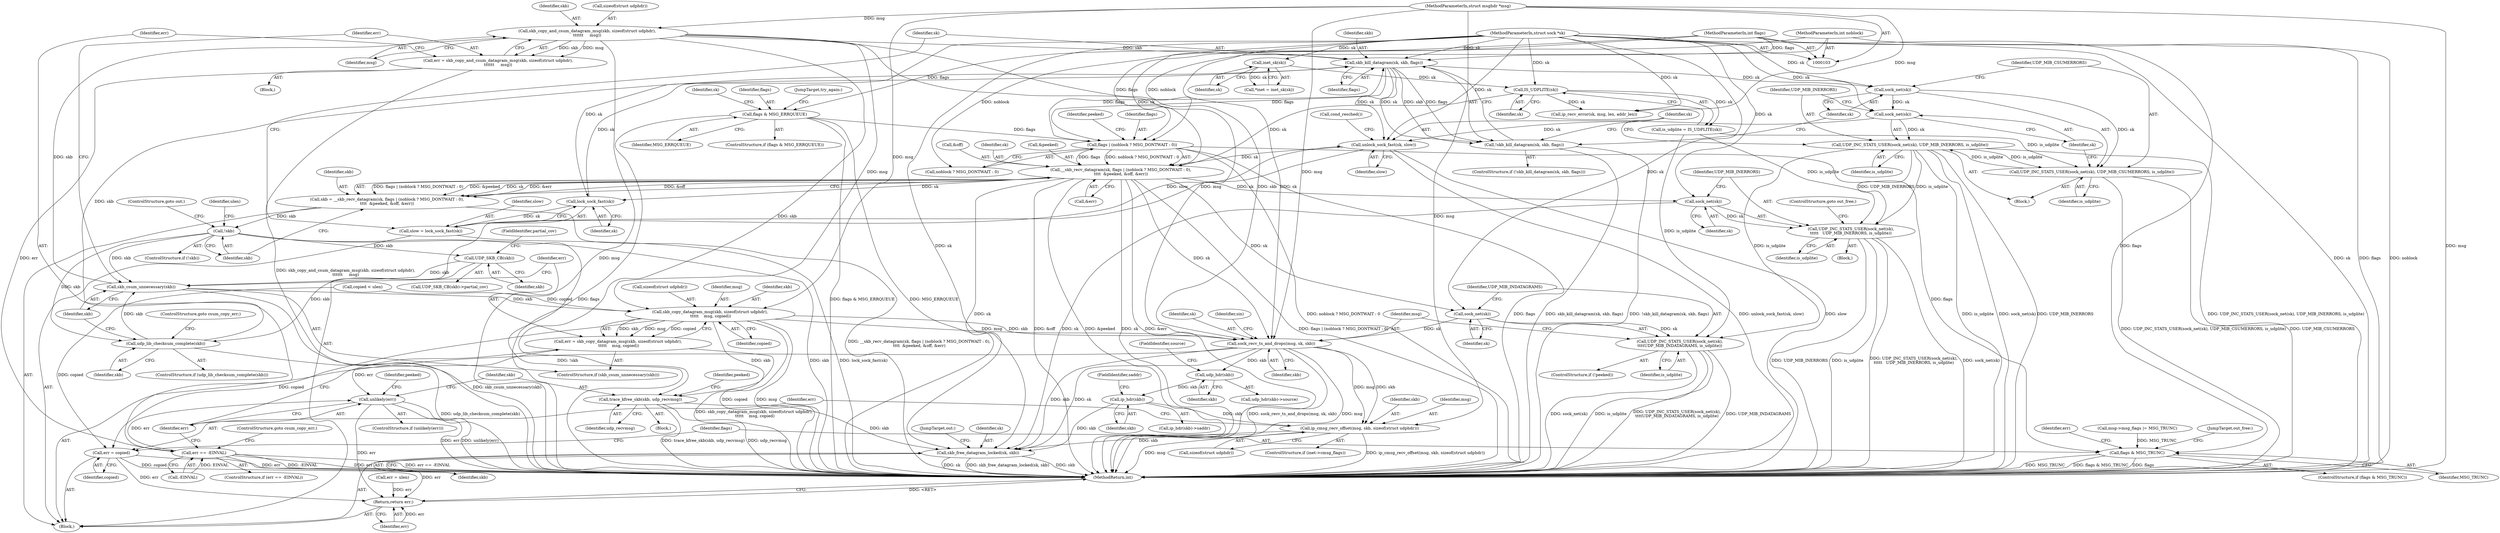 digraph "1_linux_197c949e7798fbf28cfadc69d9ca0c2abbf93191@API" {
"1000219" [label="(Call,skb_copy_and_csum_datagram_msg(skb, sizeof(struct udphdr),\n\t\t\t\t\t\t     msg))"];
"1000205" [label="(Call,skb_csum_unnecessary(skb))"];
"1000159" [label="(Call,!skb)"];
"1000142" [label="(Call,skb = __skb_recv_datagram(sk, flags | (noblock ? MSG_DONTWAIT : 0),\n\t\t\t\t  &peeked, &off, &err))"];
"1000144" [label="(Call,__skb_recv_datagram(sk, flags | (noblock ? MSG_DONTWAIT : 0),\n\t\t\t\t  &peeked, &off, &err))"];
"1000128" [label="(Call,IS_UDPLITE(sk))"];
"1000114" [label="(Call,inet_sk(sk))"];
"1000104" [label="(MethodParameterIn,struct sock *sk)"];
"1000353" [label="(Call,unlock_sock_fast(sk, slow))"];
"1000338" [label="(Call,skb_kill_datagram(sk, skb, flags))"];
"1000334" [label="(Call,lock_sock_fast(sk))"];
"1000219" [label="(Call,skb_copy_and_csum_datagram_msg(skb, sizeof(struct udphdr),\n\t\t\t\t\t\t     msg))"];
"1000105" [label="(MethodParameterIn,struct msghdr *msg)"];
"1000201" [label="(Call,udp_lib_checksum_complete(skb))"];
"1000196" [label="(Call,UDP_SKB_CB(skb))"];
"1000146" [label="(Call,flags | (noblock ? MSG_DONTWAIT : 0))"];
"1000132" [label="(Call,flags & MSG_ERRQUEUE)"];
"1000108" [label="(MethodParameterIn,int flags)"];
"1000107" [label="(MethodParameterIn,int noblock)"];
"1000349" [label="(Call,sock_net(sk))"];
"1000344" [label="(Call,sock_net(sk))"];
"1000332" [label="(Call,slow = lock_sock_fast(sk))"];
"1000209" [label="(Call,skb_copy_datagram_msg(skb, sizeof(struct udphdr),\n \t\t\t\t\t    msg, copied))"];
"1000207" [label="(Call,err = skb_copy_datagram_msg(skb, sizeof(struct udphdr),\n \t\t\t\t\t    msg, copied))"];
"1000231" [label="(Call,unlikely(err))"];
"1000329" [label="(Return,return err;)"];
"1000234" [label="(Call,trace_kfree_skb(skb, udp_recvmsg))"];
"1000325" [label="(Call,skb_free_datagram_locked(sk, skb))"];
"1000260" [label="(Call,sock_recv_ts_and_drops(msg, sk, skb))"];
"1000277" [label="(Call,udp_hdr(skb))"];
"1000287" [label="(Call,ip_hdr(skb))"];
"1000309" [label="(Call,ip_cmsg_recv_offset(msg, skb, sizeof(struct udphdr)))"];
"1000314" [label="(Call,err = copied)"];
"1000217" [label="(Call,err = skb_copy_and_csum_datagram_msg(skb, sizeof(struct udphdr),\n\t\t\t\t\t\t     msg))"];
"1000225" [label="(Call,err == -EINVAL)"];
"1000247" [label="(Call,sock_net(sk))"];
"1000246" [label="(Call,UDP_INC_STATS_USER(sock_net(sk),\n\t\t\t\t\t   UDP_MIB_INERRORS, is_udplite))"];
"1000256" [label="(Call,sock_net(sk))"];
"1000255" [label="(Call,UDP_INC_STATS_USER(sock_net(sk),\n\t\t\t\tUDP_MIB_INDATAGRAMS, is_udplite))"];
"1000318" [label="(Call,flags & MSG_TRUNC)"];
"1000337" [label="(Call,!skb_kill_datagram(sk, skb, flags))"];
"1000343" [label="(Call,UDP_INC_STATS_USER(sock_net(sk), UDP_MIB_CSUMERRORS, is_udplite))"];
"1000348" [label="(Call,UDP_INC_STATS_USER(sock_net(sk), UDP_MIB_INERRORS, is_udplite))"];
"1000334" [label="(Call,lock_sock_fast(sk))"];
"1000246" [label="(Call,UDP_INC_STATS_USER(sock_net(sk),\n\t\t\t\t\t   UDP_MIB_INERRORS, is_udplite))"];
"1000354" [label="(Identifier,sk)"];
"1000195" [label="(Call,UDP_SKB_CB(skb)->partial_cov)"];
"1000249" [label="(Identifier,UDP_MIB_INERRORS)"];
"1000142" [label="(Call,skb = __skb_recv_datagram(sk, flags | (noblock ? MSG_DONTWAIT : 0),\n\t\t\t\t  &peeked, &off, &err))"];
"1000363" [label="(MethodReturn,int)"];
"1000105" [label="(MethodParameterIn,struct msghdr *msg)"];
"1000314" [label="(Call,err = copied)"];
"1000153" [label="(Identifier,peeked)"];
"1000330" [label="(Identifier,err)"];
"1000235" [label="(Identifier,skb)"];
"1000251" [label="(ControlStructure,goto out_free;)"];
"1000258" [label="(Identifier,UDP_MIB_INDATAGRAMS)"];
"1000317" [label="(ControlStructure,if (flags & MSG_TRUNC))"];
"1000192" [label="(Call,copied < ulen)"];
"1000216" [label="(Block,)"];
"1000351" [label="(Identifier,UDP_MIB_INERRORS)"];
"1000239" [label="(Identifier,peeked)"];
"1000257" [label="(Identifier,sk)"];
"1000112" [label="(Call,*inet = inet_sk(sk))"];
"1000198" [label="(FieldIdentifier,partial_cov)"];
"1000145" [label="(Identifier,sk)"];
"1000340" [label="(Identifier,skb)"];
"1000342" [label="(Block,)"];
"1000276" [label="(Call,udp_hdr(skb)->source)"];
"1000104" [label="(MethodParameterIn,struct sock *sk)"];
"1000345" [label="(Identifier,sk)"];
"1000318" [label="(Call,flags & MSG_TRUNC)"];
"1000236" [label="(Identifier,udp_recvmsg)"];
"1000328" [label="(JumpTarget,out:)"];
"1000217" [label="(Call,err = skb_copy_and_csum_datagram_msg(skb, sizeof(struct udphdr),\n\t\t\t\t\t\t     msg))"];
"1000114" [label="(Call,inet_sk(sk))"];
"1000277" [label="(Call,udp_hdr(skb))"];
"1000335" [label="(Identifier,sk)"];
"1000213" [label="(Identifier,msg)"];
"1000210" [label="(Identifier,skb)"];
"1000350" [label="(Identifier,sk)"];
"1000226" [label="(Identifier,err)"];
"1000320" [label="(Identifier,MSG_TRUNC)"];
"1000344" [label="(Call,sock_net(sk))"];
"1000259" [label="(Identifier,is_udplite)"];
"1000141" [label="(JumpTarget,try_again:)"];
"1000156" [label="(Call,&err)"];
"1000108" [label="(MethodParameterIn,int flags)"];
"1000163" [label="(Identifier,ulen)"];
"1000265" [label="(Identifier,sin)"];
"1000261" [label="(Identifier,msg)"];
"1000325" [label="(Call,skb_free_datagram_locked(sk, skb))"];
"1000203" [label="(ControlStructure,goto csum_copy_err;)"];
"1000312" [label="(Call,sizeof(struct udphdr))"];
"1000129" [label="(Identifier,sk)"];
"1000346" [label="(Identifier,UDP_MIB_CSUMERRORS)"];
"1000233" [label="(Block,)"];
"1000219" [label="(Call,skb_copy_and_csum_datagram_msg(skb, sizeof(struct udphdr),\n\t\t\t\t\t\t     msg))"];
"1000147" [label="(Identifier,flags)"];
"1000232" [label="(Identifier,err)"];
"1000209" [label="(Call,skb_copy_datagram_msg(skb, sizeof(struct udphdr),\n \t\t\t\t\t    msg, copied))"];
"1000240" [label="(Block,)"];
"1000185" [label="(Call,msg->msg_flags |= MSG_TRUNC)"];
"1000260" [label="(Call,sock_recv_ts_and_drops(msg, sk, skb))"];
"1000229" [label="(ControlStructure,goto csum_copy_err;)"];
"1000252" [label="(ControlStructure,if (!peeked))"];
"1000134" [label="(Identifier,MSG_ERRQUEUE)"];
"1000220" [label="(Identifier,skb)"];
"1000305" [label="(ControlStructure,if (inet->cmsg_flags))"];
"1000128" [label="(Call,IS_UDPLITE(sk))"];
"1000152" [label="(Call,&peeked)"];
"1000207" [label="(Call,err = skb_copy_datagram_msg(skb, sizeof(struct udphdr),\n \t\t\t\t\t    msg, copied))"];
"1000126" [label="(Call,is_udplite = IS_UDPLITE(sk))"];
"1000324" [label="(JumpTarget,out_free:)"];
"1000341" [label="(Identifier,flags)"];
"1000263" [label="(Identifier,skb)"];
"1000132" [label="(Call,flags & MSG_ERRQUEUE)"];
"1000158" [label="(ControlStructure,if (!skb))"];
"1000214" [label="(Identifier,copied)"];
"1000137" [label="(Identifier,sk)"];
"1000204" [label="(ControlStructure,if (skb_csum_unnecessary(skb)))"];
"1000234" [label="(Call,trace_kfree_skb(skb, udp_recvmsg))"];
"1000255" [label="(Call,UDP_INC_STATS_USER(sock_net(sk),\n\t\t\t\tUDP_MIB_INDATAGRAMS, is_udplite))"];
"1000256" [label="(Call,sock_net(sk))"];
"1000352" [label="(Identifier,is_udplite)"];
"1000279" [label="(FieldIdentifier,source)"];
"1000143" [label="(Identifier,skb)"];
"1000250" [label="(Identifier,is_udplite)"];
"1000262" [label="(Identifier,sk)"];
"1000337" [label="(Call,!skb_kill_datagram(sk, skb, flags))"];
"1000327" [label="(Identifier,skb)"];
"1000336" [label="(ControlStructure,if (!skb_kill_datagram(sk, skb, flags)))"];
"1000154" [label="(Call,&off)"];
"1000315" [label="(Identifier,err)"];
"1000110" [label="(Block,)"];
"1000353" [label="(Call,unlock_sock_fast(sk, slow))"];
"1000223" [label="(Identifier,msg)"];
"1000206" [label="(Identifier,skb)"];
"1000254" [label="(Identifier,peeked)"];
"1000311" [label="(Identifier,skb)"];
"1000347" [label="(Identifier,is_udplite)"];
"1000349" [label="(Call,sock_net(sk))"];
"1000356" [label="(Call,cond_resched())"];
"1000310" [label="(Identifier,msg)"];
"1000107" [label="(MethodParameterIn,int noblock)"];
"1000309" [label="(Call,ip_cmsg_recv_offset(msg, skb, sizeof(struct udphdr)))"];
"1000202" [label="(Identifier,skb)"];
"1000197" [label="(Identifier,skb)"];
"1000211" [label="(Call,sizeof(struct udphdr))"];
"1000339" [label="(Identifier,sk)"];
"1000287" [label="(Call,ip_hdr(skb))"];
"1000326" [label="(Identifier,sk)"];
"1000196" [label="(Call,UDP_SKB_CB(skb))"];
"1000333" [label="(Identifier,slow)"];
"1000225" [label="(Call,err == -EINVAL)"];
"1000231" [label="(Call,unlikely(err))"];
"1000329" [label="(Return,return err;)"];
"1000248" [label="(Identifier,sk)"];
"1000148" [label="(Call,noblock ? MSG_DONTWAIT : 0)"];
"1000286" [label="(Call,ip_hdr(skb)->saddr)"];
"1000289" [label="(FieldIdentifier,saddr)"];
"1000146" [label="(Call,flags | (noblock ? MSG_DONTWAIT : 0))"];
"1000338" [label="(Call,skb_kill_datagram(sk, skb, flags))"];
"1000144" [label="(Call,__skb_recv_datagram(sk, flags | (noblock ? MSG_DONTWAIT : 0),\n\t\t\t\t  &peeked, &off, &err))"];
"1000321" [label="(Call,err = ulen)"];
"1000200" [label="(ControlStructure,if (udp_lib_checksum_complete(skb)))"];
"1000348" [label="(Call,UDP_INC_STATS_USER(sock_net(sk), UDP_MIB_INERRORS, is_udplite))"];
"1000316" [label="(Identifier,copied)"];
"1000115" [label="(Identifier,sk)"];
"1000227" [label="(Call,-EINVAL)"];
"1000136" [label="(Call,ip_recv_error(sk, msg, len, addr_len))"];
"1000319" [label="(Identifier,flags)"];
"1000161" [label="(ControlStructure,goto out;)"];
"1000332" [label="(Call,slow = lock_sock_fast(sk))"];
"1000160" [label="(Identifier,skb)"];
"1000355" [label="(Identifier,slow)"];
"1000131" [label="(ControlStructure,if (flags & MSG_ERRQUEUE))"];
"1000133" [label="(Identifier,flags)"];
"1000221" [label="(Call,sizeof(struct udphdr))"];
"1000230" [label="(ControlStructure,if (unlikely(err)))"];
"1000201" [label="(Call,udp_lib_checksum_complete(skb))"];
"1000247" [label="(Call,sock_net(sk))"];
"1000288" [label="(Identifier,skb)"];
"1000224" [label="(ControlStructure,if (err == -EINVAL))"];
"1000322" [label="(Identifier,err)"];
"1000278" [label="(Identifier,skb)"];
"1000159" [label="(Call,!skb)"];
"1000343" [label="(Call,UDP_INC_STATS_USER(sock_net(sk), UDP_MIB_CSUMERRORS, is_udplite))"];
"1000208" [label="(Identifier,err)"];
"1000218" [label="(Identifier,err)"];
"1000205" [label="(Call,skb_csum_unnecessary(skb))"];
"1000219" -> "1000217"  [label="AST: "];
"1000219" -> "1000223"  [label="CFG: "];
"1000220" -> "1000219"  [label="AST: "];
"1000221" -> "1000219"  [label="AST: "];
"1000223" -> "1000219"  [label="AST: "];
"1000217" -> "1000219"  [label="CFG: "];
"1000219" -> "1000363"  [label="DDG: msg"];
"1000219" -> "1000209"  [label="DDG: msg"];
"1000219" -> "1000217"  [label="DDG: skb"];
"1000219" -> "1000217"  [label="DDG: msg"];
"1000205" -> "1000219"  [label="DDG: skb"];
"1000105" -> "1000219"  [label="DDG: msg"];
"1000219" -> "1000234"  [label="DDG: skb"];
"1000219" -> "1000260"  [label="DDG: msg"];
"1000219" -> "1000260"  [label="DDG: skb"];
"1000219" -> "1000338"  [label="DDG: skb"];
"1000205" -> "1000204"  [label="AST: "];
"1000205" -> "1000206"  [label="CFG: "];
"1000206" -> "1000205"  [label="AST: "];
"1000208" -> "1000205"  [label="CFG: "];
"1000218" -> "1000205"  [label="CFG: "];
"1000205" -> "1000363"  [label="DDG: skb_csum_unnecessary(skb)"];
"1000159" -> "1000205"  [label="DDG: skb"];
"1000196" -> "1000205"  [label="DDG: skb"];
"1000201" -> "1000205"  [label="DDG: skb"];
"1000205" -> "1000209"  [label="DDG: skb"];
"1000159" -> "1000158"  [label="AST: "];
"1000159" -> "1000160"  [label="CFG: "];
"1000160" -> "1000159"  [label="AST: "];
"1000161" -> "1000159"  [label="CFG: "];
"1000163" -> "1000159"  [label="CFG: "];
"1000159" -> "1000363"  [label="DDG: !skb"];
"1000159" -> "1000363"  [label="DDG: skb"];
"1000142" -> "1000159"  [label="DDG: skb"];
"1000159" -> "1000196"  [label="DDG: skb"];
"1000159" -> "1000201"  [label="DDG: skb"];
"1000142" -> "1000110"  [label="AST: "];
"1000142" -> "1000144"  [label="CFG: "];
"1000143" -> "1000142"  [label="AST: "];
"1000144" -> "1000142"  [label="AST: "];
"1000160" -> "1000142"  [label="CFG: "];
"1000142" -> "1000363"  [label="DDG: __skb_recv_datagram(sk, flags | (noblock ? MSG_DONTWAIT : 0),\n\t\t\t\t  &peeked, &off, &err)"];
"1000144" -> "1000142"  [label="DDG: flags | (noblock ? MSG_DONTWAIT : 0)"];
"1000144" -> "1000142"  [label="DDG: &peeked"];
"1000144" -> "1000142"  [label="DDG: sk"];
"1000144" -> "1000142"  [label="DDG: &err"];
"1000144" -> "1000142"  [label="DDG: &off"];
"1000144" -> "1000156"  [label="CFG: "];
"1000145" -> "1000144"  [label="AST: "];
"1000146" -> "1000144"  [label="AST: "];
"1000152" -> "1000144"  [label="AST: "];
"1000154" -> "1000144"  [label="AST: "];
"1000156" -> "1000144"  [label="AST: "];
"1000144" -> "1000363"  [label="DDG: &off"];
"1000144" -> "1000363"  [label="DDG: &peeked"];
"1000144" -> "1000363"  [label="DDG: sk"];
"1000144" -> "1000363"  [label="DDG: &err"];
"1000144" -> "1000363"  [label="DDG: flags | (noblock ? MSG_DONTWAIT : 0)"];
"1000128" -> "1000144"  [label="DDG: sk"];
"1000353" -> "1000144"  [label="DDG: sk"];
"1000104" -> "1000144"  [label="DDG: sk"];
"1000146" -> "1000144"  [label="DDG: flags"];
"1000146" -> "1000144"  [label="DDG: noblock ? MSG_DONTWAIT : 0"];
"1000144" -> "1000247"  [label="DDG: sk"];
"1000144" -> "1000256"  [label="DDG: sk"];
"1000144" -> "1000260"  [label="DDG: sk"];
"1000144" -> "1000325"  [label="DDG: sk"];
"1000144" -> "1000334"  [label="DDG: sk"];
"1000128" -> "1000126"  [label="AST: "];
"1000128" -> "1000129"  [label="CFG: "];
"1000129" -> "1000128"  [label="AST: "];
"1000126" -> "1000128"  [label="CFG: "];
"1000128" -> "1000126"  [label="DDG: sk"];
"1000114" -> "1000128"  [label="DDG: sk"];
"1000104" -> "1000128"  [label="DDG: sk"];
"1000128" -> "1000136"  [label="DDG: sk"];
"1000114" -> "1000112"  [label="AST: "];
"1000114" -> "1000115"  [label="CFG: "];
"1000115" -> "1000114"  [label="AST: "];
"1000112" -> "1000114"  [label="CFG: "];
"1000114" -> "1000112"  [label="DDG: sk"];
"1000104" -> "1000114"  [label="DDG: sk"];
"1000104" -> "1000103"  [label="AST: "];
"1000104" -> "1000363"  [label="DDG: sk"];
"1000104" -> "1000136"  [label="DDG: sk"];
"1000104" -> "1000247"  [label="DDG: sk"];
"1000104" -> "1000256"  [label="DDG: sk"];
"1000104" -> "1000260"  [label="DDG: sk"];
"1000104" -> "1000325"  [label="DDG: sk"];
"1000104" -> "1000334"  [label="DDG: sk"];
"1000104" -> "1000338"  [label="DDG: sk"];
"1000104" -> "1000344"  [label="DDG: sk"];
"1000104" -> "1000349"  [label="DDG: sk"];
"1000104" -> "1000353"  [label="DDG: sk"];
"1000353" -> "1000110"  [label="AST: "];
"1000353" -> "1000355"  [label="CFG: "];
"1000354" -> "1000353"  [label="AST: "];
"1000355" -> "1000353"  [label="AST: "];
"1000356" -> "1000353"  [label="CFG: "];
"1000353" -> "1000363"  [label="DDG: unlock_sock_fast(sk, slow)"];
"1000353" -> "1000363"  [label="DDG: slow"];
"1000338" -> "1000353"  [label="DDG: sk"];
"1000349" -> "1000353"  [label="DDG: sk"];
"1000332" -> "1000353"  [label="DDG: slow"];
"1000338" -> "1000337"  [label="AST: "];
"1000338" -> "1000341"  [label="CFG: "];
"1000339" -> "1000338"  [label="AST: "];
"1000340" -> "1000338"  [label="AST: "];
"1000341" -> "1000338"  [label="AST: "];
"1000337" -> "1000338"  [label="CFG: "];
"1000338" -> "1000146"  [label="DDG: flags"];
"1000338" -> "1000337"  [label="DDG: sk"];
"1000338" -> "1000337"  [label="DDG: skb"];
"1000338" -> "1000337"  [label="DDG: flags"];
"1000334" -> "1000338"  [label="DDG: sk"];
"1000201" -> "1000338"  [label="DDG: skb"];
"1000146" -> "1000338"  [label="DDG: flags"];
"1000108" -> "1000338"  [label="DDG: flags"];
"1000338" -> "1000344"  [label="DDG: sk"];
"1000334" -> "1000332"  [label="AST: "];
"1000334" -> "1000335"  [label="CFG: "];
"1000335" -> "1000334"  [label="AST: "];
"1000332" -> "1000334"  [label="CFG: "];
"1000334" -> "1000332"  [label="DDG: sk"];
"1000105" -> "1000103"  [label="AST: "];
"1000105" -> "1000363"  [label="DDG: msg"];
"1000105" -> "1000136"  [label="DDG: msg"];
"1000105" -> "1000209"  [label="DDG: msg"];
"1000105" -> "1000260"  [label="DDG: msg"];
"1000105" -> "1000309"  [label="DDG: msg"];
"1000201" -> "1000200"  [label="AST: "];
"1000201" -> "1000202"  [label="CFG: "];
"1000202" -> "1000201"  [label="AST: "];
"1000203" -> "1000201"  [label="CFG: "];
"1000206" -> "1000201"  [label="CFG: "];
"1000201" -> "1000363"  [label="DDG: udp_lib_checksum_complete(skb)"];
"1000196" -> "1000201"  [label="DDG: skb"];
"1000196" -> "1000195"  [label="AST: "];
"1000196" -> "1000197"  [label="CFG: "];
"1000197" -> "1000196"  [label="AST: "];
"1000198" -> "1000196"  [label="CFG: "];
"1000146" -> "1000148"  [label="CFG: "];
"1000147" -> "1000146"  [label="AST: "];
"1000148" -> "1000146"  [label="AST: "];
"1000153" -> "1000146"  [label="CFG: "];
"1000146" -> "1000363"  [label="DDG: noblock ? MSG_DONTWAIT : 0"];
"1000146" -> "1000363"  [label="DDG: flags"];
"1000132" -> "1000146"  [label="DDG: flags"];
"1000108" -> "1000146"  [label="DDG: flags"];
"1000107" -> "1000146"  [label="DDG: noblock"];
"1000146" -> "1000318"  [label="DDG: flags"];
"1000132" -> "1000131"  [label="AST: "];
"1000132" -> "1000134"  [label="CFG: "];
"1000133" -> "1000132"  [label="AST: "];
"1000134" -> "1000132"  [label="AST: "];
"1000137" -> "1000132"  [label="CFG: "];
"1000141" -> "1000132"  [label="CFG: "];
"1000132" -> "1000363"  [label="DDG: flags & MSG_ERRQUEUE"];
"1000132" -> "1000363"  [label="DDG: MSG_ERRQUEUE"];
"1000132" -> "1000363"  [label="DDG: flags"];
"1000108" -> "1000132"  [label="DDG: flags"];
"1000108" -> "1000103"  [label="AST: "];
"1000108" -> "1000363"  [label="DDG: flags"];
"1000108" -> "1000318"  [label="DDG: flags"];
"1000107" -> "1000103"  [label="AST: "];
"1000107" -> "1000363"  [label="DDG: noblock"];
"1000107" -> "1000148"  [label="DDG: noblock"];
"1000349" -> "1000348"  [label="AST: "];
"1000349" -> "1000350"  [label="CFG: "];
"1000350" -> "1000349"  [label="AST: "];
"1000351" -> "1000349"  [label="CFG: "];
"1000349" -> "1000348"  [label="DDG: sk"];
"1000344" -> "1000349"  [label="DDG: sk"];
"1000344" -> "1000343"  [label="AST: "];
"1000344" -> "1000345"  [label="CFG: "];
"1000345" -> "1000344"  [label="AST: "];
"1000346" -> "1000344"  [label="CFG: "];
"1000344" -> "1000343"  [label="DDG: sk"];
"1000332" -> "1000110"  [label="AST: "];
"1000333" -> "1000332"  [label="AST: "];
"1000339" -> "1000332"  [label="CFG: "];
"1000332" -> "1000363"  [label="DDG: lock_sock_fast(sk)"];
"1000209" -> "1000207"  [label="AST: "];
"1000209" -> "1000214"  [label="CFG: "];
"1000210" -> "1000209"  [label="AST: "];
"1000211" -> "1000209"  [label="AST: "];
"1000213" -> "1000209"  [label="AST: "];
"1000214" -> "1000209"  [label="AST: "];
"1000207" -> "1000209"  [label="CFG: "];
"1000209" -> "1000363"  [label="DDG: copied"];
"1000209" -> "1000363"  [label="DDG: msg"];
"1000209" -> "1000207"  [label="DDG: skb"];
"1000209" -> "1000207"  [label="DDG: msg"];
"1000209" -> "1000207"  [label="DDG: copied"];
"1000192" -> "1000209"  [label="DDG: copied"];
"1000209" -> "1000234"  [label="DDG: skb"];
"1000209" -> "1000260"  [label="DDG: msg"];
"1000209" -> "1000260"  [label="DDG: skb"];
"1000209" -> "1000314"  [label="DDG: copied"];
"1000207" -> "1000204"  [label="AST: "];
"1000208" -> "1000207"  [label="AST: "];
"1000232" -> "1000207"  [label="CFG: "];
"1000207" -> "1000363"  [label="DDG: skb_copy_datagram_msg(skb, sizeof(struct udphdr),\n \t\t\t\t\t    msg, copied)"];
"1000207" -> "1000231"  [label="DDG: err"];
"1000231" -> "1000230"  [label="AST: "];
"1000231" -> "1000232"  [label="CFG: "];
"1000232" -> "1000231"  [label="AST: "];
"1000235" -> "1000231"  [label="CFG: "];
"1000254" -> "1000231"  [label="CFG: "];
"1000231" -> "1000363"  [label="DDG: unlikely(err)"];
"1000231" -> "1000363"  [label="DDG: err"];
"1000225" -> "1000231"  [label="DDG: err"];
"1000231" -> "1000329"  [label="DDG: err"];
"1000329" -> "1000110"  [label="AST: "];
"1000329" -> "1000330"  [label="CFG: "];
"1000330" -> "1000329"  [label="AST: "];
"1000363" -> "1000329"  [label="CFG: "];
"1000329" -> "1000363"  [label="DDG: <RET>"];
"1000330" -> "1000329"  [label="DDG: err"];
"1000314" -> "1000329"  [label="DDG: err"];
"1000225" -> "1000329"  [label="DDG: err"];
"1000321" -> "1000329"  [label="DDG: err"];
"1000234" -> "1000233"  [label="AST: "];
"1000234" -> "1000236"  [label="CFG: "];
"1000235" -> "1000234"  [label="AST: "];
"1000236" -> "1000234"  [label="AST: "];
"1000239" -> "1000234"  [label="CFG: "];
"1000234" -> "1000363"  [label="DDG: udp_recvmsg"];
"1000234" -> "1000363"  [label="DDG: trace_kfree_skb(skb, udp_recvmsg)"];
"1000234" -> "1000325"  [label="DDG: skb"];
"1000325" -> "1000110"  [label="AST: "];
"1000325" -> "1000327"  [label="CFG: "];
"1000326" -> "1000325"  [label="AST: "];
"1000327" -> "1000325"  [label="AST: "];
"1000328" -> "1000325"  [label="CFG: "];
"1000325" -> "1000363"  [label="DDG: sk"];
"1000325" -> "1000363"  [label="DDG: skb_free_datagram_locked(sk, skb)"];
"1000325" -> "1000363"  [label="DDG: skb"];
"1000247" -> "1000325"  [label="DDG: sk"];
"1000260" -> "1000325"  [label="DDG: sk"];
"1000260" -> "1000325"  [label="DDG: skb"];
"1000309" -> "1000325"  [label="DDG: skb"];
"1000287" -> "1000325"  [label="DDG: skb"];
"1000260" -> "1000110"  [label="AST: "];
"1000260" -> "1000263"  [label="CFG: "];
"1000261" -> "1000260"  [label="AST: "];
"1000262" -> "1000260"  [label="AST: "];
"1000263" -> "1000260"  [label="AST: "];
"1000265" -> "1000260"  [label="CFG: "];
"1000260" -> "1000363"  [label="DDG: sock_recv_ts_and_drops(msg, sk, skb)"];
"1000260" -> "1000363"  [label="DDG: msg"];
"1000256" -> "1000260"  [label="DDG: sk"];
"1000260" -> "1000277"  [label="DDG: skb"];
"1000260" -> "1000309"  [label="DDG: msg"];
"1000260" -> "1000309"  [label="DDG: skb"];
"1000277" -> "1000276"  [label="AST: "];
"1000277" -> "1000278"  [label="CFG: "];
"1000278" -> "1000277"  [label="AST: "];
"1000279" -> "1000277"  [label="CFG: "];
"1000277" -> "1000287"  [label="DDG: skb"];
"1000287" -> "1000286"  [label="AST: "];
"1000287" -> "1000288"  [label="CFG: "];
"1000288" -> "1000287"  [label="AST: "];
"1000289" -> "1000287"  [label="CFG: "];
"1000287" -> "1000309"  [label="DDG: skb"];
"1000309" -> "1000305"  [label="AST: "];
"1000309" -> "1000312"  [label="CFG: "];
"1000310" -> "1000309"  [label="AST: "];
"1000311" -> "1000309"  [label="AST: "];
"1000312" -> "1000309"  [label="AST: "];
"1000315" -> "1000309"  [label="CFG: "];
"1000309" -> "1000363"  [label="DDG: msg"];
"1000309" -> "1000363"  [label="DDG: ip_cmsg_recv_offset(msg, skb, sizeof(struct udphdr))"];
"1000314" -> "1000110"  [label="AST: "];
"1000314" -> "1000316"  [label="CFG: "];
"1000315" -> "1000314"  [label="AST: "];
"1000316" -> "1000314"  [label="AST: "];
"1000319" -> "1000314"  [label="CFG: "];
"1000314" -> "1000363"  [label="DDG: err"];
"1000314" -> "1000363"  [label="DDG: copied"];
"1000192" -> "1000314"  [label="DDG: copied"];
"1000217" -> "1000216"  [label="AST: "];
"1000218" -> "1000217"  [label="AST: "];
"1000226" -> "1000217"  [label="CFG: "];
"1000217" -> "1000363"  [label="DDG: skb_copy_and_csum_datagram_msg(skb, sizeof(struct udphdr),\n\t\t\t\t\t\t     msg)"];
"1000217" -> "1000225"  [label="DDG: err"];
"1000225" -> "1000224"  [label="AST: "];
"1000225" -> "1000227"  [label="CFG: "];
"1000226" -> "1000225"  [label="AST: "];
"1000227" -> "1000225"  [label="AST: "];
"1000229" -> "1000225"  [label="CFG: "];
"1000232" -> "1000225"  [label="CFG: "];
"1000225" -> "1000363"  [label="DDG: err == -EINVAL"];
"1000225" -> "1000363"  [label="DDG: -EINVAL"];
"1000225" -> "1000363"  [label="DDG: err"];
"1000227" -> "1000225"  [label="DDG: EINVAL"];
"1000247" -> "1000246"  [label="AST: "];
"1000247" -> "1000248"  [label="CFG: "];
"1000248" -> "1000247"  [label="AST: "];
"1000249" -> "1000247"  [label="CFG: "];
"1000247" -> "1000246"  [label="DDG: sk"];
"1000246" -> "1000240"  [label="AST: "];
"1000246" -> "1000250"  [label="CFG: "];
"1000249" -> "1000246"  [label="AST: "];
"1000250" -> "1000246"  [label="AST: "];
"1000251" -> "1000246"  [label="CFG: "];
"1000246" -> "1000363"  [label="DDG: is_udplite"];
"1000246" -> "1000363"  [label="DDG: UDP_INC_STATS_USER(sock_net(sk),\n\t\t\t\t\t   UDP_MIB_INERRORS, is_udplite)"];
"1000246" -> "1000363"  [label="DDG: sock_net(sk)"];
"1000246" -> "1000363"  [label="DDG: UDP_MIB_INERRORS"];
"1000348" -> "1000246"  [label="DDG: UDP_MIB_INERRORS"];
"1000348" -> "1000246"  [label="DDG: is_udplite"];
"1000126" -> "1000246"  [label="DDG: is_udplite"];
"1000256" -> "1000255"  [label="AST: "];
"1000256" -> "1000257"  [label="CFG: "];
"1000257" -> "1000256"  [label="AST: "];
"1000258" -> "1000256"  [label="CFG: "];
"1000256" -> "1000255"  [label="DDG: sk"];
"1000255" -> "1000252"  [label="AST: "];
"1000255" -> "1000259"  [label="CFG: "];
"1000258" -> "1000255"  [label="AST: "];
"1000259" -> "1000255"  [label="AST: "];
"1000261" -> "1000255"  [label="CFG: "];
"1000255" -> "1000363"  [label="DDG: is_udplite"];
"1000255" -> "1000363"  [label="DDG: UDP_INC_STATS_USER(sock_net(sk),\n\t\t\t\tUDP_MIB_INDATAGRAMS, is_udplite)"];
"1000255" -> "1000363"  [label="DDG: UDP_MIB_INDATAGRAMS"];
"1000255" -> "1000363"  [label="DDG: sock_net(sk)"];
"1000126" -> "1000255"  [label="DDG: is_udplite"];
"1000348" -> "1000255"  [label="DDG: is_udplite"];
"1000318" -> "1000317"  [label="AST: "];
"1000318" -> "1000320"  [label="CFG: "];
"1000319" -> "1000318"  [label="AST: "];
"1000320" -> "1000318"  [label="AST: "];
"1000322" -> "1000318"  [label="CFG: "];
"1000324" -> "1000318"  [label="CFG: "];
"1000318" -> "1000363"  [label="DDG: flags & MSG_TRUNC"];
"1000318" -> "1000363"  [label="DDG: flags"];
"1000318" -> "1000363"  [label="DDG: MSG_TRUNC"];
"1000185" -> "1000318"  [label="DDG: MSG_TRUNC"];
"1000337" -> "1000336"  [label="AST: "];
"1000345" -> "1000337"  [label="CFG: "];
"1000354" -> "1000337"  [label="CFG: "];
"1000337" -> "1000363"  [label="DDG: skb_kill_datagram(sk, skb, flags)"];
"1000337" -> "1000363"  [label="DDG: !skb_kill_datagram(sk, skb, flags)"];
"1000343" -> "1000342"  [label="AST: "];
"1000343" -> "1000347"  [label="CFG: "];
"1000346" -> "1000343"  [label="AST: "];
"1000347" -> "1000343"  [label="AST: "];
"1000350" -> "1000343"  [label="CFG: "];
"1000343" -> "1000363"  [label="DDG: UDP_INC_STATS_USER(sock_net(sk), UDP_MIB_CSUMERRORS, is_udplite)"];
"1000343" -> "1000363"  [label="DDG: UDP_MIB_CSUMERRORS"];
"1000126" -> "1000343"  [label="DDG: is_udplite"];
"1000348" -> "1000343"  [label="DDG: is_udplite"];
"1000343" -> "1000348"  [label="DDG: is_udplite"];
"1000348" -> "1000342"  [label="AST: "];
"1000348" -> "1000352"  [label="CFG: "];
"1000351" -> "1000348"  [label="AST: "];
"1000352" -> "1000348"  [label="AST: "];
"1000354" -> "1000348"  [label="CFG: "];
"1000348" -> "1000363"  [label="DDG: sock_net(sk)"];
"1000348" -> "1000363"  [label="DDG: UDP_MIB_INERRORS"];
"1000348" -> "1000363"  [label="DDG: UDP_INC_STATS_USER(sock_net(sk), UDP_MIB_INERRORS, is_udplite)"];
"1000348" -> "1000363"  [label="DDG: is_udplite"];
}
